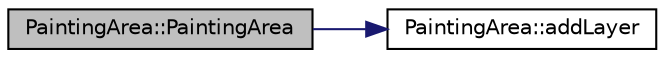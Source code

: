 digraph "PaintingArea::PaintingArea"
{
 // LATEX_PDF_SIZE
  edge [fontname="Helvetica",fontsize="10",labelfontname="Helvetica",labelfontsize="10"];
  node [fontname="Helvetica",fontsize="10",shape=record];
  rankdir="LR";
  Node1 [label="PaintingArea::PaintingArea",height=0.2,width=0.4,color="black", fillcolor="grey75", style="filled", fontcolor="black",tooltip="PaintingArea is the constructor of the PaintingArea class, which initiates the working environment."];
  Node1 -> Node2 [color="midnightblue",fontsize="10",style="solid",fontname="Helvetica"];
  Node2 [label="PaintingArea::addLayer",height=0.2,width=0.4,color="black", fillcolor="white", style="filled",URL="$class_painting_area.html#a39ad76e1319659bfa38eee88ef33d395",tooltip="The addLayer adds a layer to the current project/ painting area."];
}
